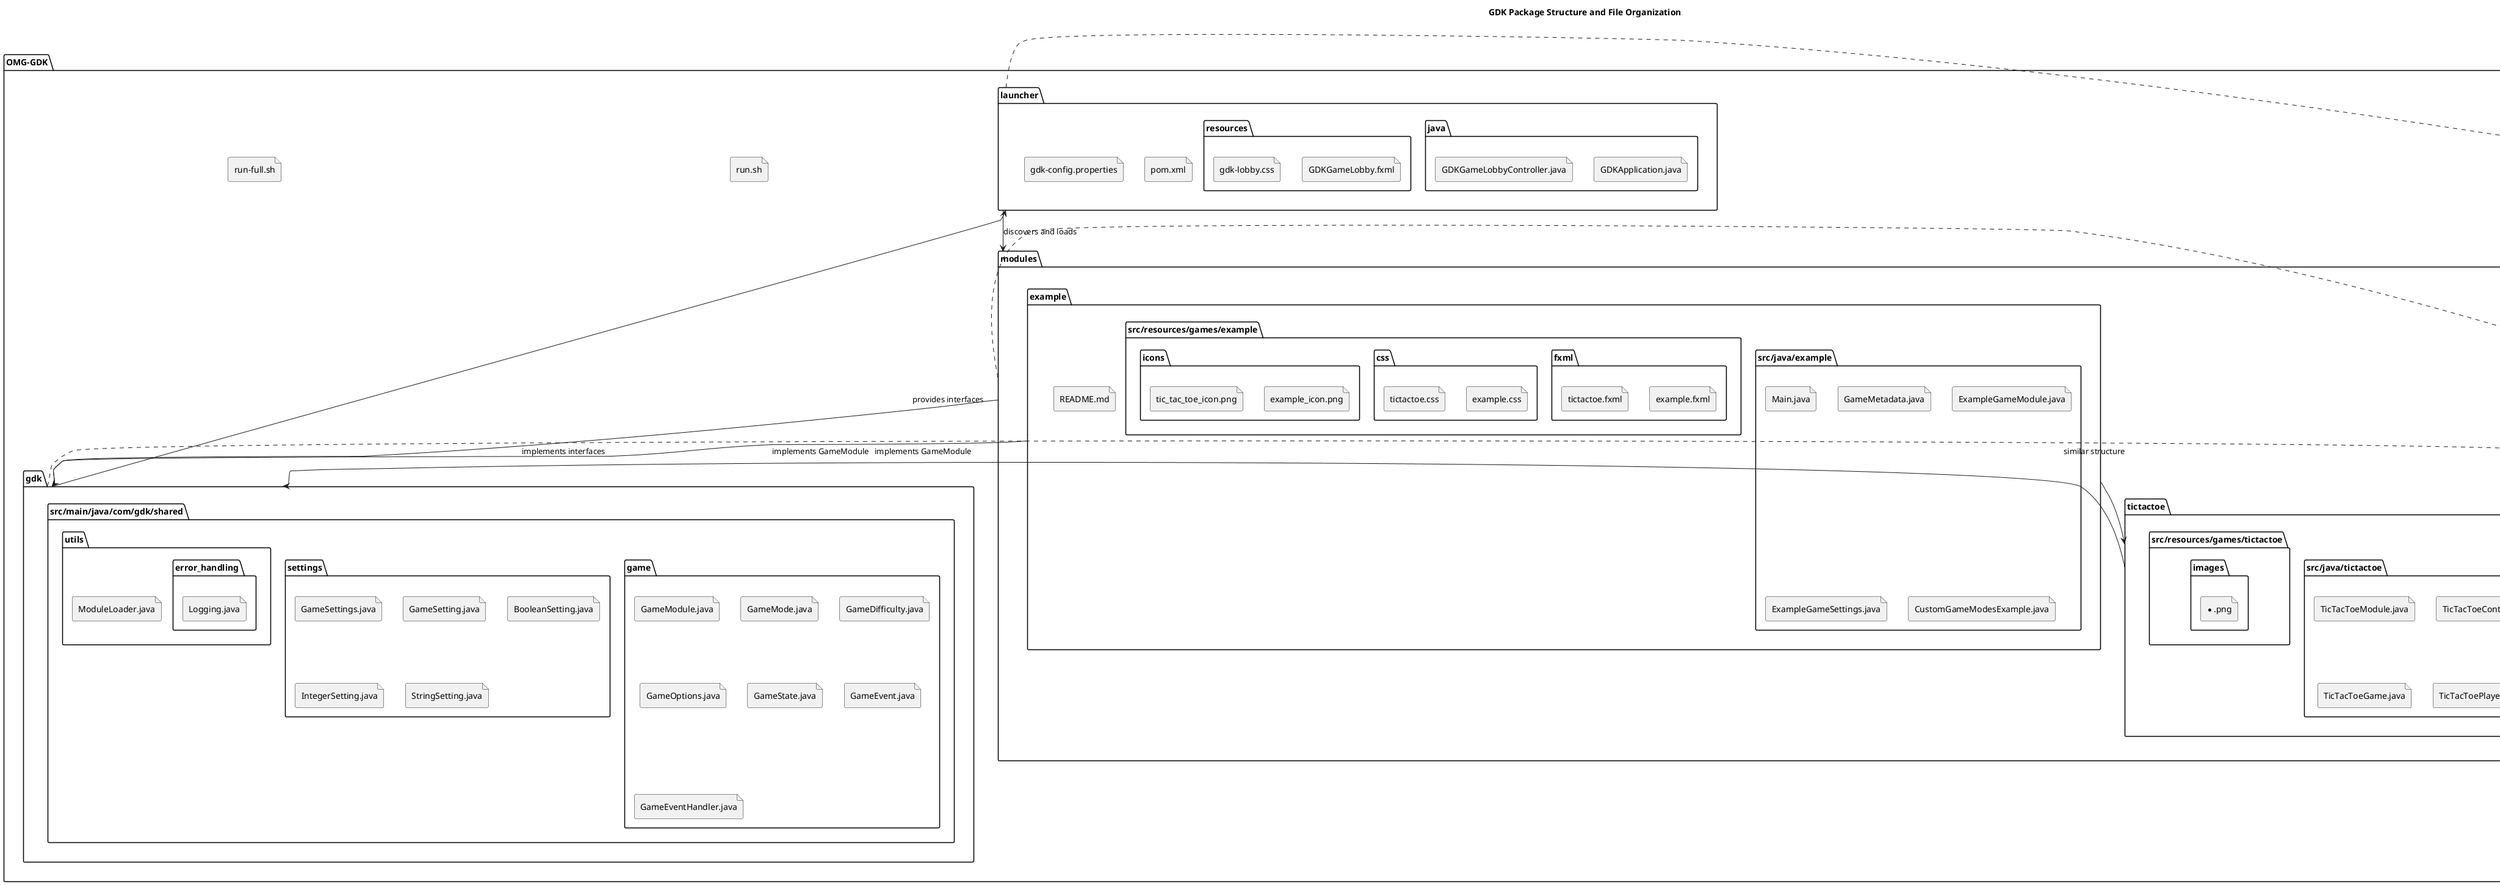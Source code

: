 @startuml

title GDK Package Structure and File Organization

package "OMG-GDK" {
    package "gdk" {
        package "src/main/java/com/gdk/shared" {
            package "game" {
                file "GameModule.java"
                file "GameMode.java"
                file "GameDifficulty.java"
                file "GameOptions.java"
                file "GameState.java"
                file "GameEvent.java"
                file "GameEventHandler.java"
            }
            
            package "settings" {
                file "GameSettings.java"
                file "GameSetting.java"
                file "BooleanSetting.java"
                file "IntegerSetting.java"
                file "StringSetting.java"
            }
            
            package "utils" {
                file "ModuleLoader.java"
                package "error_handling" {
                    file "Logging.java"
                }
            }
        }
    }
    
    package "launcher" {
        package "java" {
            file "GDKApplication.java"
            file "GDKGameLobbyController.java"
        }
        
        package "resources" {
            file "GDKGameLobby.fxml"
            file "gdk-lobby.css"
        }
        file "pom.xml"
        file "gdk-config.properties"
    }
    
    package "modules" {
        package "example" {
            package "src/java/example" {
                file "Main.java"
                file "GameMetadata.java"
                file "ExampleGameModule.java"
                file "ExampleGameSettings.java"
                file "CustomGameModesExample.java"
            }
            
            package "src/resources/games/example" {
                package "fxml" {
                    file "example.fxml"
                }
                package "css" {
                    file "example.css"
                }
                package "icons" {
                    file "example_icon.png"
                }
            }
            file "pom.xml"
            file "README.md"
        }
        
        package "tictactoe" {
            package "src/java/tictactoe" {
                file "Main.java"
                file "GameMetadata.java"
                file "TicTacToeModule.java"
                file "TicTacToeController.java"
                file "TicTacToeGame.java"
                file "TicTacToePlayer.java"
            }
            
            package "src/resources/games/tictactoe" {
                package "fxml" {
                    file "tictactoe.fxml"
                }
                package "css" {
                    file "tictactoe.css"
                }
                package "icons" {
                    file "tic_tac_toe_icon.png"
                }
                package "images" {
                    file "*.png"
                }
            }
            file "pom.xml"
            file "README.md"
        }
        file "README.md"
    }
    
    file "pom.xml"
    file "README.md"
    file "run.sh"
    file "run-full.sh"
}

package "docs" {
    file "architecture.puml"
    file "module-structure.puml"
    file "class-hierarchy.puml"
    file "data-flow.puml"
    file "package-structure.puml"
    file "README.md"
}

' Relationships
gdk --> launcher : provides interfaces
launcher --> modules : discovers and loads
modules --> gdk : implements interfaces

' Module structure
example --> tictactoe : similar structure
example --> gdk : implements GameModule
tictactoe --> gdk : implements GameModule

note right of gdk
  **GDK Core (gdk module):**
  • Core interfaces and classes
  • Shared utilities
  • Module loading system
  • Settings framework
end note

note right of launcher
  **Ultra-Simplified Launcher:**
  • Removed complex error handling
  • Kept only essential logging
  • Clean, focused structure
  • No package prefix (default package)
  • Direct java/ and resources/ directories
end note

note right of modules
  **Simplified Structure:**
  • src/java/ instead of src/main/java/
  • src/resources/ instead of src/main/resources/
  • Cleaner, more direct organization
end note

@enduml 